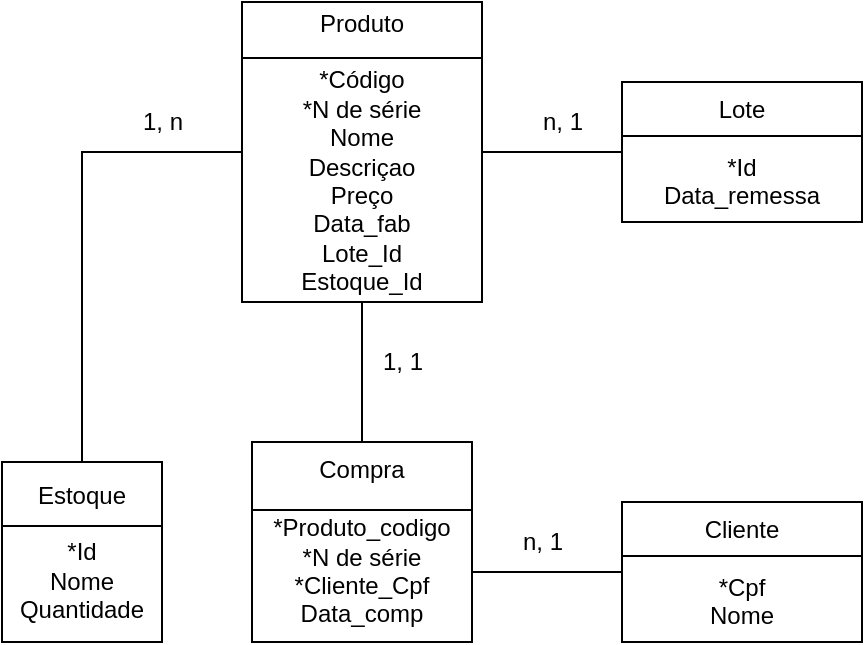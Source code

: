 <mxfile version="13.6.10" type="device"><diagram id="MtrBAgnszNd1qX1SuPm1" name="Page-1"><mxGraphModel dx="910" dy="554" grid="1" gridSize="10" guides="1" tooltips="1" connect="1" arrows="1" fold="1" page="1" pageScale="1" pageWidth="850" pageHeight="1100" math="0" shadow="0"><root><mxCell id="0"/><mxCell id="1" parent="0"/><mxCell id="E31USgNZyNwhWYlujkts-14" style="edgeStyle=orthogonalEdgeStyle;rounded=0;orthogonalLoop=1;jettySize=auto;html=1;entryX=0;entryY=0.5;entryDx=0;entryDy=0;endArrow=none;endFill=0;" parent="1" source="E31USgNZyNwhWYlujkts-1" target="E31USgNZyNwhWYlujkts-3" edge="1"><mxGeometry relative="1" as="geometry"/></mxCell><mxCell id="E31USgNZyNwhWYlujkts-16" style="edgeStyle=orthogonalEdgeStyle;rounded=0;orthogonalLoop=1;jettySize=auto;html=1;entryX=0.5;entryY=0;entryDx=0;entryDy=0;endArrow=none;endFill=0;" parent="1" source="E31USgNZyNwhWYlujkts-1" target="E31USgNZyNwhWYlujkts-5" edge="1"><mxGeometry relative="1" as="geometry"/></mxCell><mxCell id="E31USgNZyNwhWYlujkts-17" style="edgeStyle=orthogonalEdgeStyle;rounded=0;orthogonalLoop=1;jettySize=auto;html=1;entryX=0.5;entryY=0;entryDx=0;entryDy=0;endArrow=none;endFill=0;" parent="1" source="E31USgNZyNwhWYlujkts-1" target="E31USgNZyNwhWYlujkts-4" edge="1"><mxGeometry relative="1" as="geometry"/></mxCell><mxCell id="E31USgNZyNwhWYlujkts-1" value="Produto&lt;br&gt;&lt;br&gt;*Código&lt;br&gt;*N de série&lt;br&gt;Nome&lt;br&gt;Descriçao&lt;br&gt;Preço&lt;br&gt;Data_fab&lt;br&gt;Lote_Id&lt;br&gt;Estoque_Id&lt;br&gt;" style="shape=internalStorage;whiteSpace=wrap;html=1;backgroundOutline=1;dx=0;dy=28;" parent="1" vertex="1"><mxGeometry x="390" y="130" width="120" height="150" as="geometry"/></mxCell><mxCell id="E31USgNZyNwhWYlujkts-12" style="edgeStyle=orthogonalEdgeStyle;rounded=0;orthogonalLoop=1;jettySize=auto;html=1;entryX=1;entryY=0.65;entryDx=0;entryDy=0;entryPerimeter=0;endArrow=none;endFill=0;" parent="1" source="E31USgNZyNwhWYlujkts-2" target="E31USgNZyNwhWYlujkts-5" edge="1"><mxGeometry relative="1" as="geometry"/></mxCell><mxCell id="E31USgNZyNwhWYlujkts-2" value="Cliente&lt;br&gt;&lt;br&gt;*Cpf&lt;br&gt;Nome" style="shape=internalStorage;whiteSpace=wrap;html=1;backgroundOutline=1;dx=0;dy=27;" parent="1" vertex="1"><mxGeometry x="580" y="380" width="120" height="70" as="geometry"/></mxCell><mxCell id="E31USgNZyNwhWYlujkts-3" value="Lote&lt;br&gt;&lt;br&gt;*Id&lt;br&gt;Data_remessa" style="shape=internalStorage;whiteSpace=wrap;html=1;backgroundOutline=1;dx=0;dy=27;" parent="1" vertex="1"><mxGeometry x="580" y="170" width="120" height="70" as="geometry"/></mxCell><mxCell id="E31USgNZyNwhWYlujkts-4" value="Estoque&lt;br&gt;&lt;br&gt;*Id&lt;br&gt;Nome&lt;br&gt;Quantidade" style="shape=internalStorage;whiteSpace=wrap;html=1;backgroundOutline=1;dx=0;dy=32;" parent="1" vertex="1"><mxGeometry x="270" y="360" width="80" height="90" as="geometry"/></mxCell><mxCell id="E31USgNZyNwhWYlujkts-5" value="Compra&lt;br&gt;&lt;br&gt;*Produto_codigo&lt;br&gt;*N de série&lt;br&gt;*Cliente_Cpf&lt;br&gt;Data_comp" style="shape=internalStorage;whiteSpace=wrap;html=1;backgroundOutline=1;dx=0;dy=34;" parent="1" vertex="1"><mxGeometry x="395" y="350" width="110" height="100" as="geometry"/></mxCell><mxCell id="E31USgNZyNwhWYlujkts-18" value="n, 1" style="text;html=1;align=center;verticalAlign=middle;resizable=0;points=[];autosize=1;" parent="1" vertex="1"><mxGeometry x="530" y="180" width="40" height="20" as="geometry"/></mxCell><mxCell id="E31USgNZyNwhWYlujkts-20" value="1, 1" style="text;html=1;align=center;verticalAlign=middle;resizable=0;points=[];autosize=1;" parent="1" vertex="1"><mxGeometry x="450" y="300" width="40" height="20" as="geometry"/></mxCell><mxCell id="E31USgNZyNwhWYlujkts-21" value="n, 1" style="text;html=1;align=center;verticalAlign=middle;resizable=0;points=[];autosize=1;" parent="1" vertex="1"><mxGeometry x="520" y="390" width="40" height="20" as="geometry"/></mxCell><mxCell id="E31USgNZyNwhWYlujkts-22" value="1, n" style="text;html=1;align=center;verticalAlign=middle;resizable=0;points=[];autosize=1;" parent="1" vertex="1"><mxGeometry x="330" y="180" width="40" height="20" as="geometry"/></mxCell></root></mxGraphModel></diagram></mxfile>